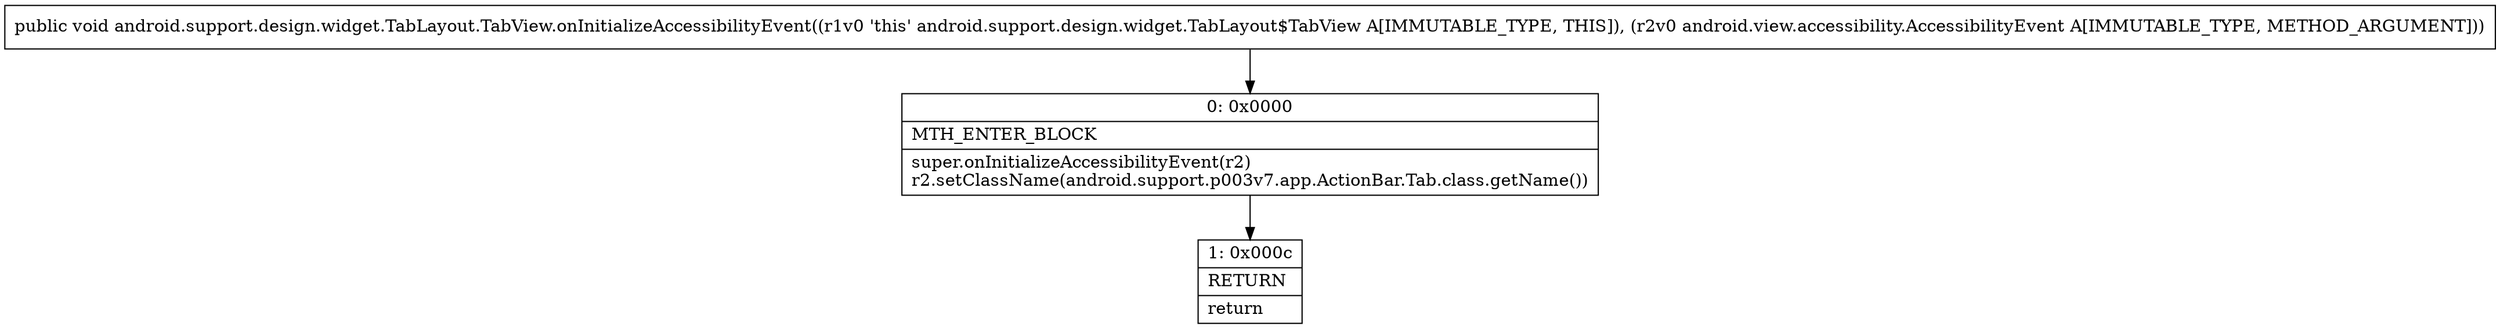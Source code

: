 digraph "CFG forandroid.support.design.widget.TabLayout.TabView.onInitializeAccessibilityEvent(Landroid\/view\/accessibility\/AccessibilityEvent;)V" {
Node_0 [shape=record,label="{0\:\ 0x0000|MTH_ENTER_BLOCK\l|super.onInitializeAccessibilityEvent(r2)\lr2.setClassName(android.support.p003v7.app.ActionBar.Tab.class.getName())\l}"];
Node_1 [shape=record,label="{1\:\ 0x000c|RETURN\l|return\l}"];
MethodNode[shape=record,label="{public void android.support.design.widget.TabLayout.TabView.onInitializeAccessibilityEvent((r1v0 'this' android.support.design.widget.TabLayout$TabView A[IMMUTABLE_TYPE, THIS]), (r2v0 android.view.accessibility.AccessibilityEvent A[IMMUTABLE_TYPE, METHOD_ARGUMENT])) }"];
MethodNode -> Node_0;
Node_0 -> Node_1;
}

